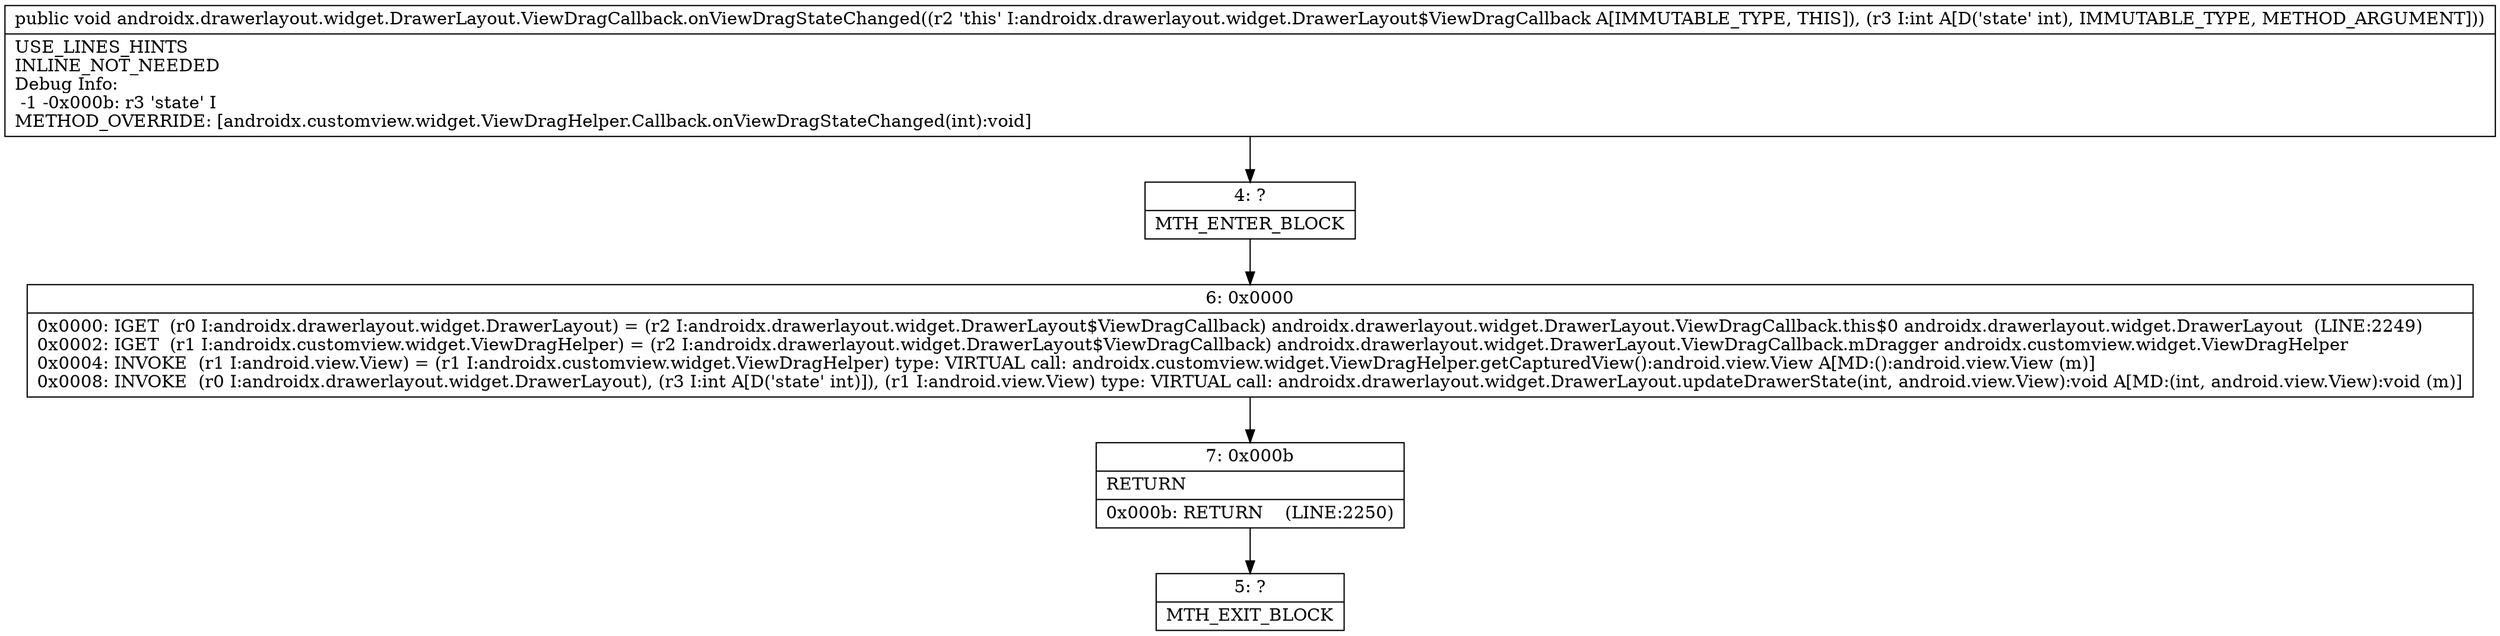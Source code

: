 digraph "CFG forandroidx.drawerlayout.widget.DrawerLayout.ViewDragCallback.onViewDragStateChanged(I)V" {
Node_4 [shape=record,label="{4\:\ ?|MTH_ENTER_BLOCK\l}"];
Node_6 [shape=record,label="{6\:\ 0x0000|0x0000: IGET  (r0 I:androidx.drawerlayout.widget.DrawerLayout) = (r2 I:androidx.drawerlayout.widget.DrawerLayout$ViewDragCallback) androidx.drawerlayout.widget.DrawerLayout.ViewDragCallback.this$0 androidx.drawerlayout.widget.DrawerLayout  (LINE:2249)\l0x0002: IGET  (r1 I:androidx.customview.widget.ViewDragHelper) = (r2 I:androidx.drawerlayout.widget.DrawerLayout$ViewDragCallback) androidx.drawerlayout.widget.DrawerLayout.ViewDragCallback.mDragger androidx.customview.widget.ViewDragHelper \l0x0004: INVOKE  (r1 I:android.view.View) = (r1 I:androidx.customview.widget.ViewDragHelper) type: VIRTUAL call: androidx.customview.widget.ViewDragHelper.getCapturedView():android.view.View A[MD:():android.view.View (m)]\l0x0008: INVOKE  (r0 I:androidx.drawerlayout.widget.DrawerLayout), (r3 I:int A[D('state' int)]), (r1 I:android.view.View) type: VIRTUAL call: androidx.drawerlayout.widget.DrawerLayout.updateDrawerState(int, android.view.View):void A[MD:(int, android.view.View):void (m)]\l}"];
Node_7 [shape=record,label="{7\:\ 0x000b|RETURN\l|0x000b: RETURN    (LINE:2250)\l}"];
Node_5 [shape=record,label="{5\:\ ?|MTH_EXIT_BLOCK\l}"];
MethodNode[shape=record,label="{public void androidx.drawerlayout.widget.DrawerLayout.ViewDragCallback.onViewDragStateChanged((r2 'this' I:androidx.drawerlayout.widget.DrawerLayout$ViewDragCallback A[IMMUTABLE_TYPE, THIS]), (r3 I:int A[D('state' int), IMMUTABLE_TYPE, METHOD_ARGUMENT]))  | USE_LINES_HINTS\lINLINE_NOT_NEEDED\lDebug Info:\l  \-1 \-0x000b: r3 'state' I\lMETHOD_OVERRIDE: [androidx.customview.widget.ViewDragHelper.Callback.onViewDragStateChanged(int):void]\l}"];
MethodNode -> Node_4;Node_4 -> Node_6;
Node_6 -> Node_7;
Node_7 -> Node_5;
}

